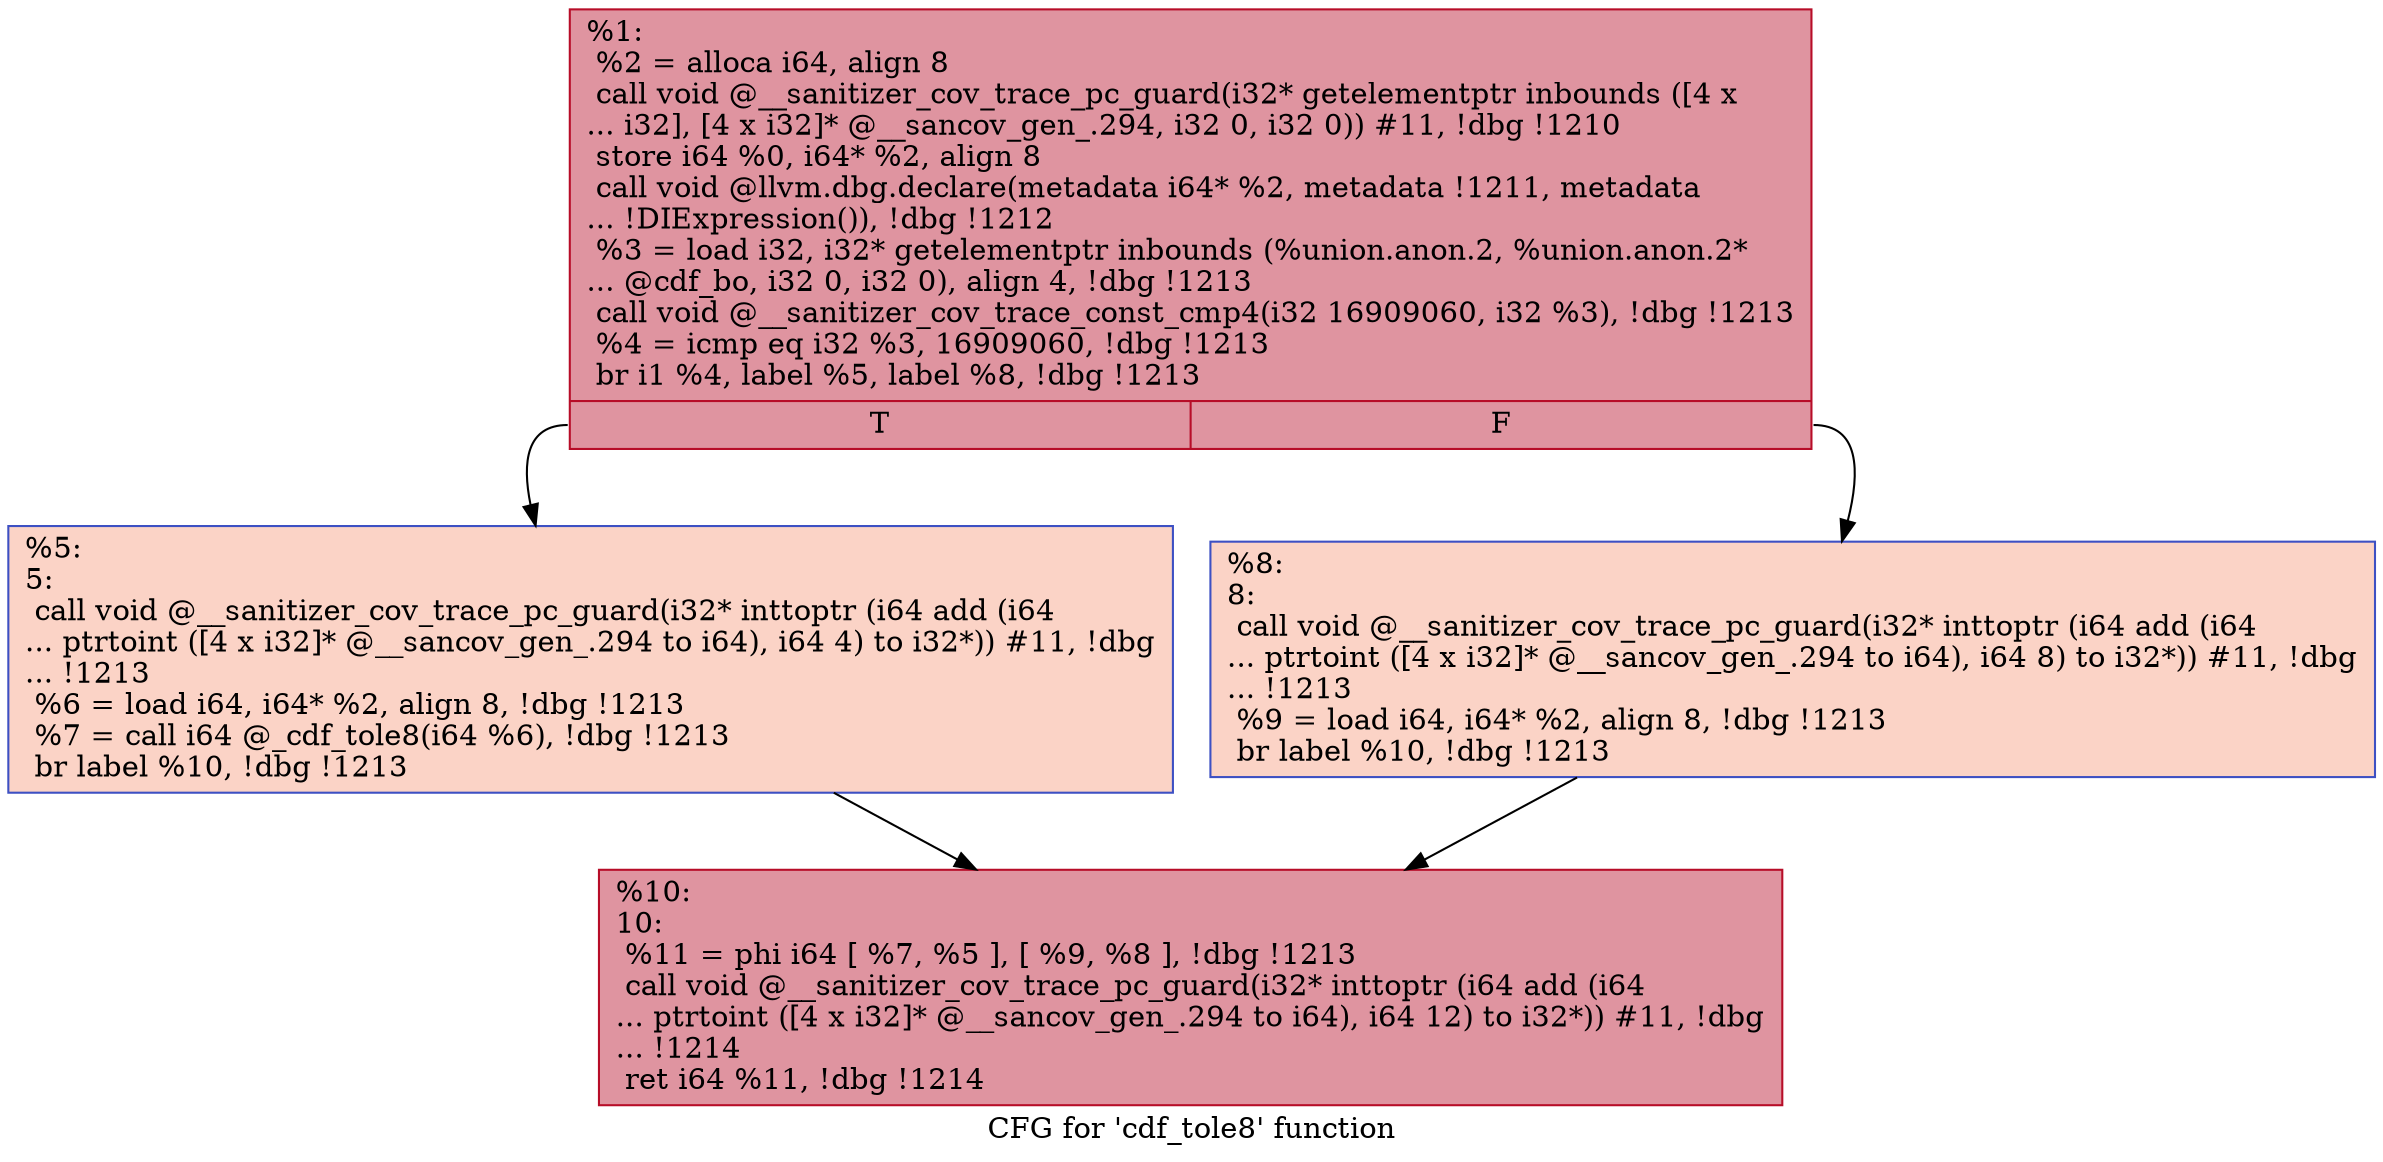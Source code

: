digraph "CFG for 'cdf_tole8' function" {
	label="CFG for 'cdf_tole8' function";

	Node0x555555ee5400 [shape=record,color="#b70d28ff", style=filled, fillcolor="#b70d2870",label="{%1:\l  %2 = alloca i64, align 8\l  call void @__sanitizer_cov_trace_pc_guard(i32* getelementptr inbounds ([4 x\l... i32], [4 x i32]* @__sancov_gen_.294, i32 0, i32 0)) #11, !dbg !1210\l  store i64 %0, i64* %2, align 8\l  call void @llvm.dbg.declare(metadata i64* %2, metadata !1211, metadata\l... !DIExpression()), !dbg !1212\l  %3 = load i32, i32* getelementptr inbounds (%union.anon.2, %union.anon.2*\l... @cdf_bo, i32 0, i32 0), align 4, !dbg !1213\l  call void @__sanitizer_cov_trace_const_cmp4(i32 16909060, i32 %3), !dbg !1213\l  %4 = icmp eq i32 %3, 16909060, !dbg !1213\l  br i1 %4, label %5, label %8, !dbg !1213\l|{<s0>T|<s1>F}}"];
	Node0x555555ee5400:s0 -> Node0x555555ee7480;
	Node0x555555ee5400:s1 -> Node0x555555ee74d0;
	Node0x555555ee7480 [shape=record,color="#3d50c3ff", style=filled, fillcolor="#f59c7d70",label="{%5:\l5:                                                \l  call void @__sanitizer_cov_trace_pc_guard(i32* inttoptr (i64 add (i64\l... ptrtoint ([4 x i32]* @__sancov_gen_.294 to i64), i64 4) to i32*)) #11, !dbg\l... !1213\l  %6 = load i64, i64* %2, align 8, !dbg !1213\l  %7 = call i64 @_cdf_tole8(i64 %6), !dbg !1213\l  br label %10, !dbg !1213\l}"];
	Node0x555555ee7480 -> Node0x555555ee7520;
	Node0x555555ee74d0 [shape=record,color="#3d50c3ff", style=filled, fillcolor="#f59c7d70",label="{%8:\l8:                                                \l  call void @__sanitizer_cov_trace_pc_guard(i32* inttoptr (i64 add (i64\l... ptrtoint ([4 x i32]* @__sancov_gen_.294 to i64), i64 8) to i32*)) #11, !dbg\l... !1213\l  %9 = load i64, i64* %2, align 8, !dbg !1213\l  br label %10, !dbg !1213\l}"];
	Node0x555555ee74d0 -> Node0x555555ee7520;
	Node0x555555ee7520 [shape=record,color="#b70d28ff", style=filled, fillcolor="#b70d2870",label="{%10:\l10:                                               \l  %11 = phi i64 [ %7, %5 ], [ %9, %8 ], !dbg !1213\l  call void @__sanitizer_cov_trace_pc_guard(i32* inttoptr (i64 add (i64\l... ptrtoint ([4 x i32]* @__sancov_gen_.294 to i64), i64 12) to i32*)) #11, !dbg\l... !1214\l  ret i64 %11, !dbg !1214\l}"];
}
